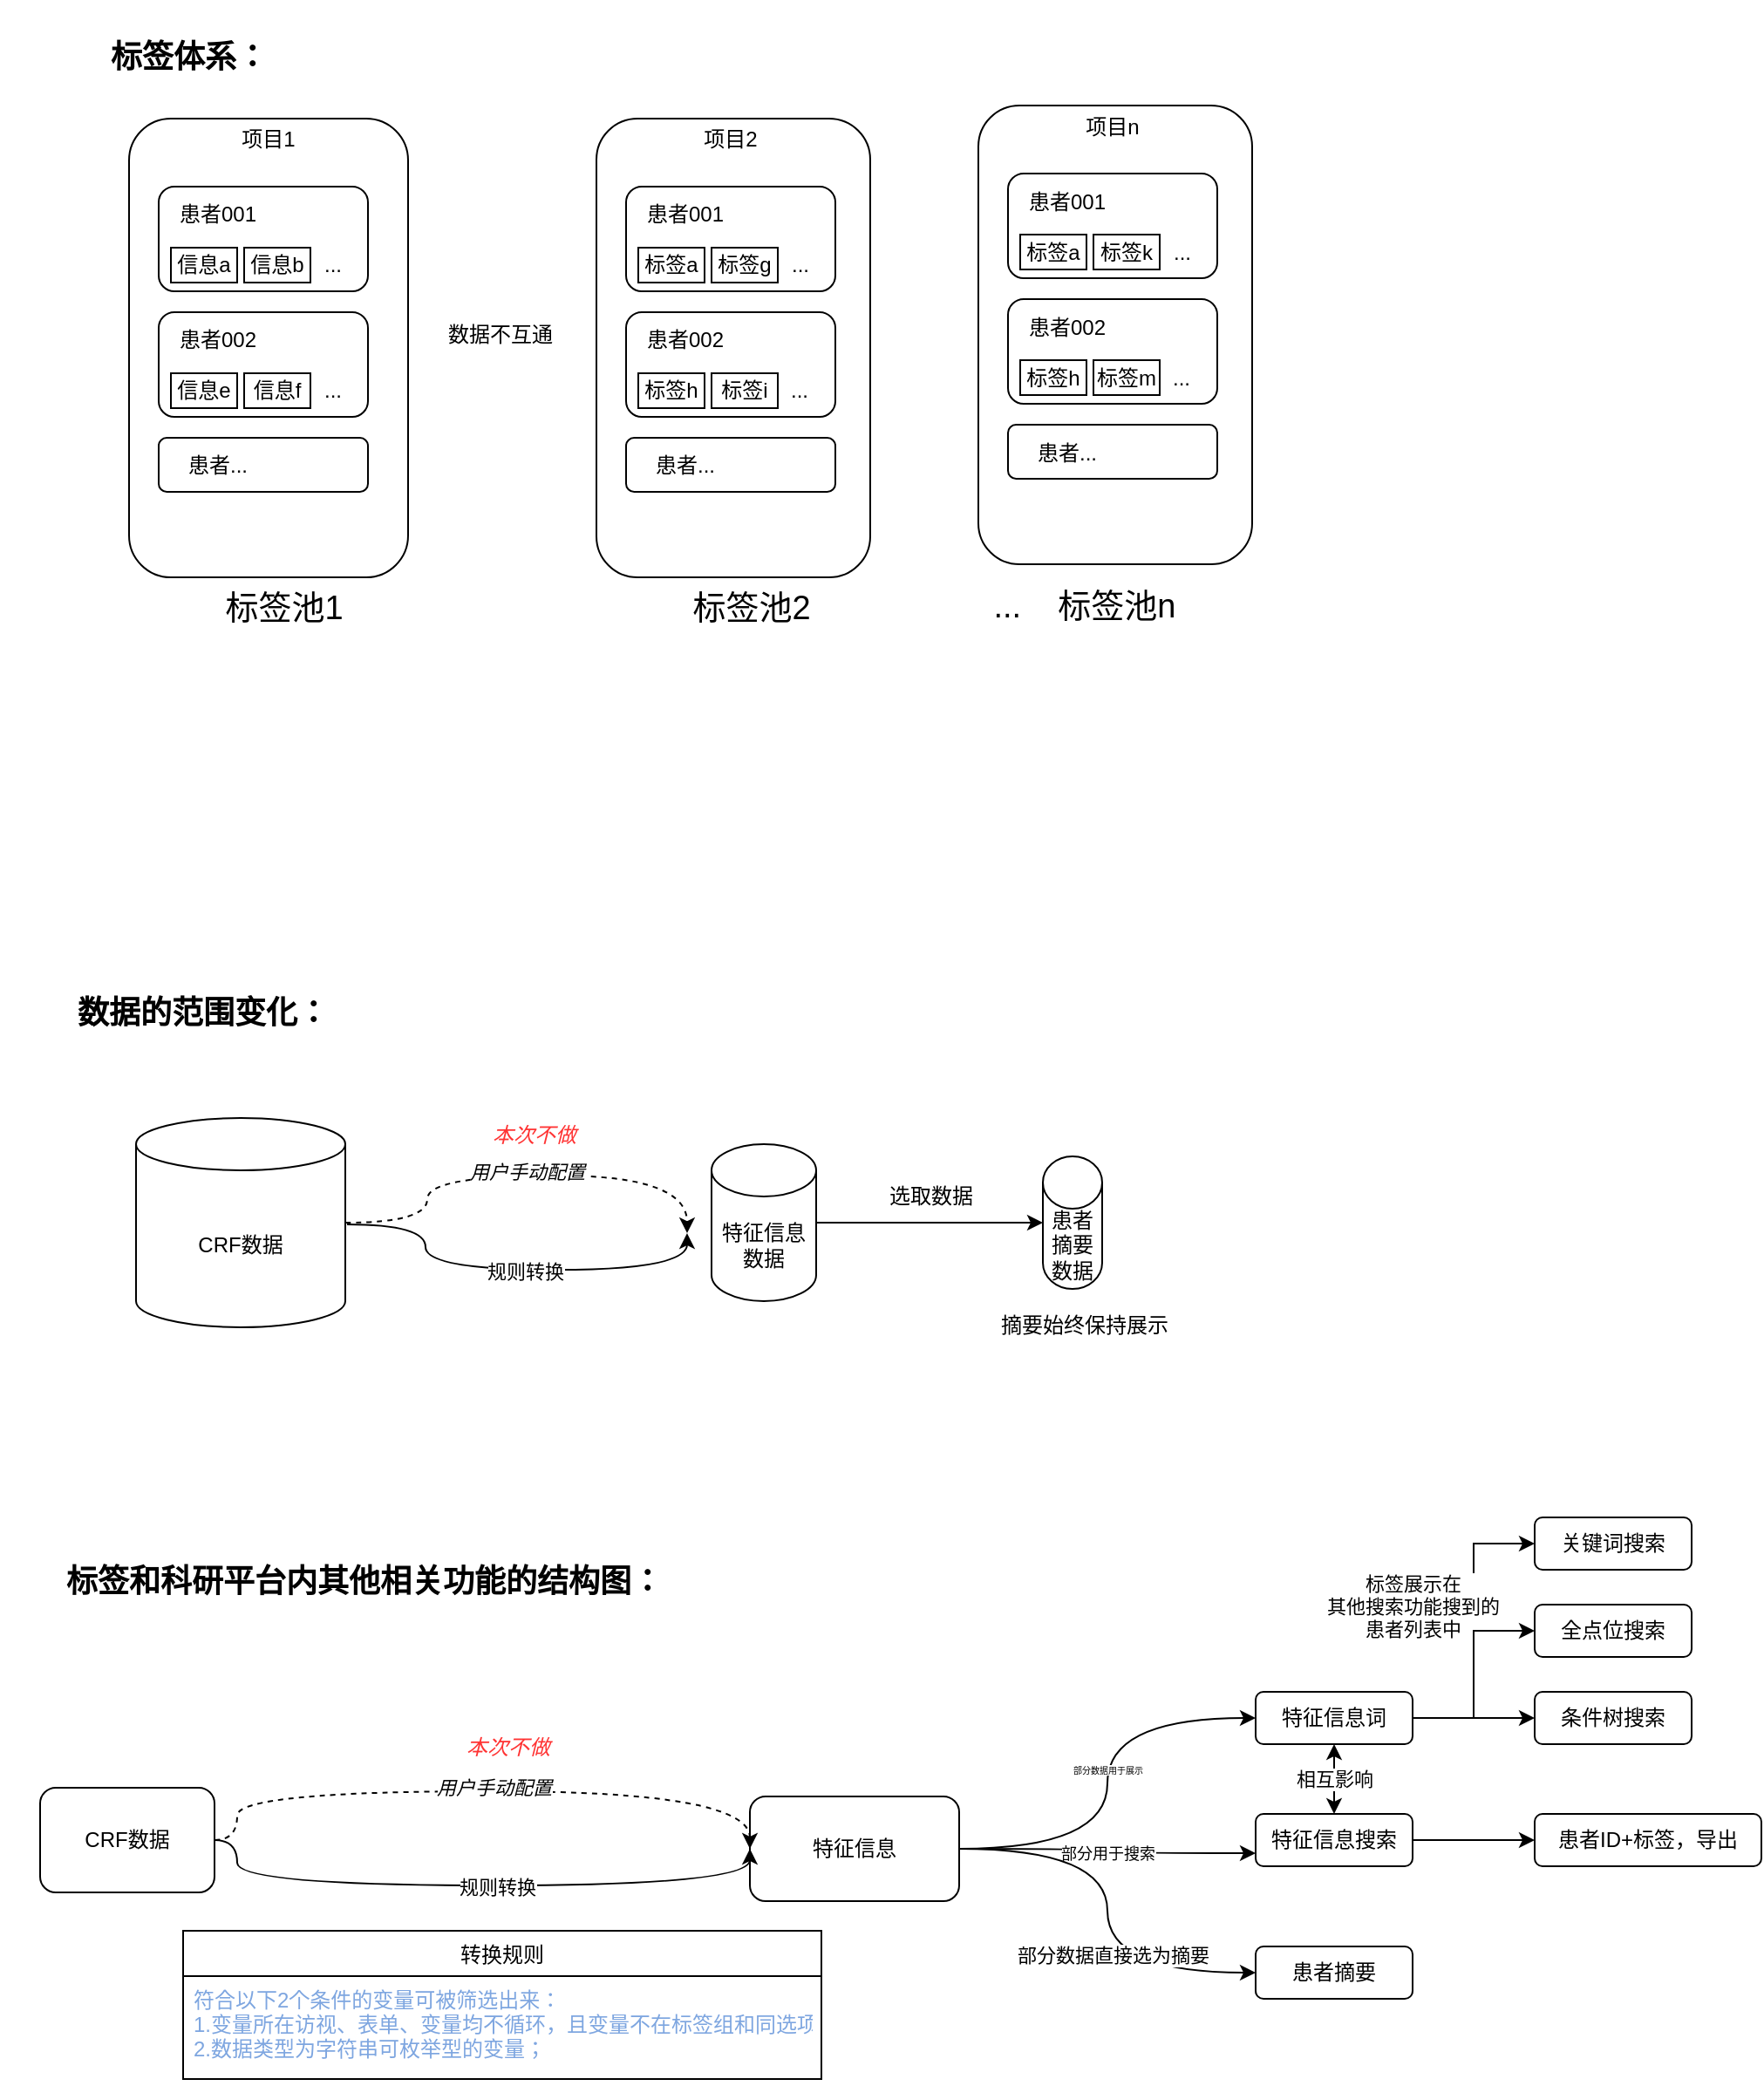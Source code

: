 <mxfile version="14.9.0" type="github">
  <diagram id="e9DhDae4qt_Jvad4-YHW" name="第 1 页">
    <mxGraphModel dx="1149" dy="2592" grid="0" gridSize="10" guides="1" tooltips="1" connect="1" arrows="1" fold="1" page="1" pageScale="1" pageWidth="1200" pageHeight="1920" math="0" shadow="0">
      <root>
        <mxCell id="0" />
        <mxCell id="1" parent="0" />
        <mxCell id="gbj-Aj7GcS96Cu6Ub37i-30" value="" style="rounded=1;whiteSpace=wrap;html=1;" parent="1" vertex="1">
          <mxGeometry x="149" y="-1722" width="160" height="263" as="geometry" />
        </mxCell>
        <mxCell id="gbj-Aj7GcS96Cu6Ub37i-33" value="" style="rounded=1;whiteSpace=wrap;html=1;" parent="1" vertex="1">
          <mxGeometry x="166" y="-1683" width="120" height="60" as="geometry" />
        </mxCell>
        <mxCell id="vF8Mc53fpWhSX6O-4FHy-10" value="摘要始终保持展示" style="text;html=1;align=center;verticalAlign=middle;whiteSpace=wrap;rounded=0;fontStyle=0" parent="1" vertex="1">
          <mxGeometry x="642" y="-1055" width="110" height="50" as="geometry" />
        </mxCell>
        <mxCell id="vF8Mc53fpWhSX6O-4FHy-37" style="edgeStyle=orthogonalEdgeStyle;rounded=0;orthogonalLoop=1;jettySize=auto;elbow=vertical;html=1;exitX=1;exitY=0.5;exitDx=0;exitDy=0;entryX=0;entryY=0.5;entryDx=0;entryDy=0;curved=1;" parent="1" source="vF8Mc53fpWhSX6O-4FHy-11" target="vF8Mc53fpWhSX6O-4FHy-26" edge="1">
          <mxGeometry relative="1" as="geometry" />
        </mxCell>
        <mxCell id="vF8Mc53fpWhSX6O-4FHy-63" value="部分数据用于展示" style="edgeLabel;html=1;align=center;verticalAlign=middle;resizable=0;points=[];fontSize=5;" parent="vF8Mc53fpWhSX6O-4FHy-37" vertex="1" connectable="0">
          <mxGeometry x="0.073" relative="1" as="geometry">
            <mxPoint as="offset" />
          </mxGeometry>
        </mxCell>
        <mxCell id="vF8Mc53fpWhSX6O-4FHy-38" style="edgeStyle=orthogonalEdgeStyle;curved=1;rounded=0;orthogonalLoop=1;jettySize=auto;html=1;exitX=1;exitY=0.5;exitDx=0;exitDy=0;entryX=0;entryY=0.75;entryDx=0;entryDy=0;" parent="1" source="vF8Mc53fpWhSX6O-4FHy-11" target="vF8Mc53fpWhSX6O-4FHy-27" edge="1">
          <mxGeometry relative="1" as="geometry" />
        </mxCell>
        <mxCell id="vF8Mc53fpWhSX6O-4FHy-64" value="&lt;font style=&quot;font-size: 9px&quot;&gt;部分用于搜索&lt;/font&gt;" style="edgeLabel;html=1;align=center;verticalAlign=middle;resizable=0;points=[];fontSize=5;" parent="vF8Mc53fpWhSX6O-4FHy-38" vertex="1" connectable="0">
          <mxGeometry x="0.015" relative="1" as="geometry">
            <mxPoint as="offset" />
          </mxGeometry>
        </mxCell>
        <mxCell id="vF8Mc53fpWhSX6O-4FHy-39" style="edgeStyle=orthogonalEdgeStyle;curved=1;rounded=0;orthogonalLoop=1;jettySize=auto;html=1;exitX=1;exitY=0.5;exitDx=0;exitDy=0;entryX=0;entryY=0.5;entryDx=0;entryDy=0;" parent="1" source="vF8Mc53fpWhSX6O-4FHy-11" target="vF8Mc53fpWhSX6O-4FHy-29" edge="1">
          <mxGeometry relative="1" as="geometry" />
        </mxCell>
        <mxCell id="vF8Mc53fpWhSX6O-4FHy-55" value="部分数据直接选为摘要" style="edgeLabel;html=1;align=center;verticalAlign=middle;resizable=0;points=[];fontStyle=0" parent="vF8Mc53fpWhSX6O-4FHy-39" vertex="1" connectable="0">
          <mxGeometry x="0.272" y="3" relative="1" as="geometry">
            <mxPoint y="-8" as="offset" />
          </mxGeometry>
        </mxCell>
        <mxCell id="vF8Mc53fpWhSX6O-4FHy-11" value="特征信息" style="rounded=1;whiteSpace=wrap;html=1;" parent="1" vertex="1">
          <mxGeometry x="505" y="-760" width="120" height="60" as="geometry" />
        </mxCell>
        <mxCell id="gbj-Aj7GcS96Cu6Ub37i-98" style="edgeStyle=orthogonalEdgeStyle;curved=1;rounded=0;orthogonalLoop=1;jettySize=auto;html=1;exitX=1;exitY=0.5;exitDx=0;exitDy=0;exitPerimeter=0;entryX=0;entryY=0.5;entryDx=0;entryDy=0;entryPerimeter=0;fontSize=19;" parent="1" source="vF8Mc53fpWhSX6O-4FHy-12" target="vF8Mc53fpWhSX6O-4FHy-14" edge="1">
          <mxGeometry relative="1" as="geometry" />
        </mxCell>
        <mxCell id="vF8Mc53fpWhSX6O-4FHy-12" value="&lt;span&gt;特征信息数据&lt;/span&gt;" style="shape=cylinder3;whiteSpace=wrap;html=1;boundedLbl=1;backgroundOutline=1;size=15;" parent="1" vertex="1">
          <mxGeometry x="483" y="-1134" width="60" height="90" as="geometry" />
        </mxCell>
        <mxCell id="vF8Mc53fpWhSX6O-4FHy-13" value="CRF数据" style="shape=cylinder3;whiteSpace=wrap;html=1;boundedLbl=1;backgroundOutline=1;size=15;" parent="1" vertex="1">
          <mxGeometry x="153" y="-1149" width="120" height="120" as="geometry" />
        </mxCell>
        <mxCell id="vF8Mc53fpWhSX6O-4FHy-14" value="患者摘要数据" style="shape=cylinder3;whiteSpace=wrap;html=1;boundedLbl=1;backgroundOutline=1;size=15;" parent="1" vertex="1">
          <mxGeometry x="673" y="-1127" width="34" height="76" as="geometry" />
        </mxCell>
        <mxCell id="vF8Mc53fpWhSX6O-4FHy-24" style="edgeStyle=orthogonalEdgeStyle;rounded=0;orthogonalLoop=1;jettySize=auto;html=1;entryX=0;entryY=0.5;entryDx=0;entryDy=0;exitX=0;exitY=0.5;exitDx=0;exitDy=0;" parent="1" source="vF8Mc53fpWhSX6O-4FHy-11" target="vF8Mc53fpWhSX6O-4FHy-11" edge="1">
          <mxGeometry relative="1" as="geometry" />
        </mxCell>
        <mxCell id="gbj-Aj7GcS96Cu6Ub37i-1" style="edgeStyle=orthogonalEdgeStyle;curved=1;rounded=0;orthogonalLoop=1;jettySize=auto;html=1;exitX=1;exitY=0.5;exitDx=0;exitDy=0;entryX=0;entryY=0.5;entryDx=0;entryDy=0;dashed=1;" parent="1" source="vF8Mc53fpWhSX6O-4FHy-18" target="vF8Mc53fpWhSX6O-4FHy-11" edge="1">
          <mxGeometry relative="1" as="geometry">
            <Array as="points">
              <mxPoint x="211" y="-763" />
              <mxPoint x="505" y="-763" />
            </Array>
          </mxGeometry>
        </mxCell>
        <mxCell id="gbj-Aj7GcS96Cu6Ub37i-3" value="&lt;i&gt;用户手动配置&lt;/i&gt;" style="edgeLabel;html=1;align=center;verticalAlign=middle;resizable=0;points=[];" parent="gbj-Aj7GcS96Cu6Ub37i-1" vertex="1" connectable="0">
          <mxGeometry x="0.023" y="2" relative="1" as="geometry">
            <mxPoint as="offset" />
          </mxGeometry>
        </mxCell>
        <mxCell id="gbj-Aj7GcS96Cu6Ub37i-2" style="edgeStyle=orthogonalEdgeStyle;curved=1;rounded=0;orthogonalLoop=1;jettySize=auto;html=1;exitX=1;exitY=0.5;exitDx=0;exitDy=0;entryX=0;entryY=0.5;entryDx=0;entryDy=0;" parent="1" source="vF8Mc53fpWhSX6O-4FHy-18" target="vF8Mc53fpWhSX6O-4FHy-11" edge="1">
          <mxGeometry relative="1" as="geometry">
            <Array as="points">
              <mxPoint x="211" y="-709" />
              <mxPoint x="505" y="-709" />
            </Array>
          </mxGeometry>
        </mxCell>
        <mxCell id="gbj-Aj7GcS96Cu6Ub37i-4" value="规则转换" style="edgeLabel;html=1;align=center;verticalAlign=middle;resizable=0;points=[];" parent="gbj-Aj7GcS96Cu6Ub37i-2" vertex="1" connectable="0">
          <mxGeometry x="0.059" y="-1" relative="1" as="geometry">
            <mxPoint as="offset" />
          </mxGeometry>
        </mxCell>
        <mxCell id="vF8Mc53fpWhSX6O-4FHy-18" value="CRF数据" style="rounded=1;whiteSpace=wrap;html=1;" parent="1" vertex="1">
          <mxGeometry x="98" y="-765" width="100" height="60" as="geometry" />
        </mxCell>
        <mxCell id="vF8Mc53fpWhSX6O-4FHy-51" style="edgeStyle=elbowEdgeStyle;rounded=0;orthogonalLoop=1;jettySize=auto;html=1;exitX=1;exitY=0.5;exitDx=0;exitDy=0;entryX=0;entryY=0.5;entryDx=0;entryDy=0;" parent="1" source="vF8Mc53fpWhSX6O-4FHy-26" target="vF8Mc53fpWhSX6O-4FHy-48" edge="1">
          <mxGeometry relative="1" as="geometry" />
        </mxCell>
        <mxCell id="vF8Mc53fpWhSX6O-4FHy-52" value="标签展示在&lt;br&gt;其他搜索功能搜到的&lt;br&gt;患者列表中" style="edgeLabel;html=1;align=center;verticalAlign=middle;resizable=0;points=[];" parent="vF8Mc53fpWhSX6O-4FHy-51" vertex="1" connectable="0">
          <mxGeometry x="0.126" relative="1" as="geometry">
            <mxPoint x="-35" y="-4" as="offset" />
          </mxGeometry>
        </mxCell>
        <mxCell id="vF8Mc53fpWhSX6O-4FHy-53" style="edgeStyle=elbowEdgeStyle;rounded=0;orthogonalLoop=1;jettySize=auto;html=1;exitX=1;exitY=0.5;exitDx=0;exitDy=0;" parent="1" source="vF8Mc53fpWhSX6O-4FHy-26" target="vF8Mc53fpWhSX6O-4FHy-49" edge="1">
          <mxGeometry relative="1" as="geometry" />
        </mxCell>
        <mxCell id="vF8Mc53fpWhSX6O-4FHy-54" style="edgeStyle=elbowEdgeStyle;rounded=0;orthogonalLoop=1;jettySize=auto;html=1;exitX=1;exitY=0.5;exitDx=0;exitDy=0;entryX=0;entryY=0.5;entryDx=0;entryDy=0;" parent="1" source="vF8Mc53fpWhSX6O-4FHy-26" target="vF8Mc53fpWhSX6O-4FHy-50" edge="1">
          <mxGeometry relative="1" as="geometry" />
        </mxCell>
        <mxCell id="vF8Mc53fpWhSX6O-4FHy-26" value="特征信息词" style="rounded=1;whiteSpace=wrap;html=1;" parent="1" vertex="1">
          <mxGeometry x="795" y="-820" width="90" height="30" as="geometry" />
        </mxCell>
        <mxCell id="vF8Mc53fpWhSX6O-4FHy-33" style="edgeStyle=orthogonalEdgeStyle;rounded=0;orthogonalLoop=1;jettySize=auto;html=1;exitX=1;exitY=0.5;exitDx=0;exitDy=0;entryX=0;entryY=0.5;entryDx=0;entryDy=0;" parent="1" source="vF8Mc53fpWhSX6O-4FHy-27" target="vF8Mc53fpWhSX6O-4FHy-28" edge="1">
          <mxGeometry relative="1" as="geometry" />
        </mxCell>
        <mxCell id="vF8Mc53fpWhSX6O-4FHy-27" value="特征信息搜索" style="rounded=1;whiteSpace=wrap;html=1;" parent="1" vertex="1">
          <mxGeometry x="795" y="-750" width="90" height="30" as="geometry" />
        </mxCell>
        <mxCell id="vF8Mc53fpWhSX6O-4FHy-28" value="患者ID+标签，导出" style="rounded=1;whiteSpace=wrap;html=1;" parent="1" vertex="1">
          <mxGeometry x="955" y="-750" width="130" height="30" as="geometry" />
        </mxCell>
        <mxCell id="vF8Mc53fpWhSX6O-4FHy-29" value="患者摘要" style="rounded=1;whiteSpace=wrap;html=1;" parent="1" vertex="1">
          <mxGeometry x="795" y="-674" width="90" height="30" as="geometry" />
        </mxCell>
        <mxCell id="vF8Mc53fpWhSX6O-4FHy-35" value="相互影响" style="endArrow=classic;startArrow=classic;html=1;entryX=0.5;entryY=1;entryDx=0;entryDy=0;exitX=0.5;exitY=0;exitDx=0;exitDy=0;" parent="1" source="vF8Mc53fpWhSX6O-4FHy-27" target="vF8Mc53fpWhSX6O-4FHy-26" edge="1">
          <mxGeometry width="50" height="50" relative="1" as="geometry">
            <mxPoint x="840" y="-760" as="sourcePoint" />
            <mxPoint x="745" y="-820" as="targetPoint" />
          </mxGeometry>
        </mxCell>
        <mxCell id="vF8Mc53fpWhSX6O-4FHy-42" value="转换规则" style="swimlane;fontStyle=0;childLayout=stackLayout;horizontal=1;startSize=26;horizontalStack=0;resizeParent=1;resizeParentMax=0;resizeLast=0;collapsible=1;marginBottom=0;" parent="1" vertex="1">
          <mxGeometry x="180" y="-683" width="366" height="85" as="geometry">
            <mxRectangle x="360" y="-104" width="80" height="26" as="alternateBounds" />
          </mxGeometry>
        </mxCell>
        <mxCell id="vF8Mc53fpWhSX6O-4FHy-43" value="符合以下2个条件的变量可被筛选出来：&#xa;1.变量所在访视、表单、变量均不循环，且变量不在标签组和同选项组；&#xa;2.数据类型为字符串可枚举型的变量；&#xa;" style="text;align=left;verticalAlign=top;spacingLeft=4;spacingRight=4;overflow=hidden;rotatable=0;points=[[0,0.5],[1,0.5]];portConstraint=eastwest;fontColor=#7EA6E0;" parent="vF8Mc53fpWhSX6O-4FHy-42" vertex="1">
          <mxGeometry y="26" width="366" height="59" as="geometry" />
        </mxCell>
        <mxCell id="vF8Mc53fpWhSX6O-4FHy-48" value="关键词搜索" style="rounded=1;whiteSpace=wrap;html=1;" parent="1" vertex="1">
          <mxGeometry x="955" y="-920" width="90" height="30" as="geometry" />
        </mxCell>
        <mxCell id="vF8Mc53fpWhSX6O-4FHy-49" value="全点位搜索" style="rounded=1;whiteSpace=wrap;html=1;" parent="1" vertex="1">
          <mxGeometry x="955" y="-870" width="90" height="30" as="geometry" />
        </mxCell>
        <mxCell id="vF8Mc53fpWhSX6O-4FHy-50" value="条件树搜索" style="rounded=1;whiteSpace=wrap;html=1;" parent="1" vertex="1">
          <mxGeometry x="955" y="-820" width="90" height="30" as="geometry" />
        </mxCell>
        <mxCell id="vF8Mc53fpWhSX6O-4FHy-57" value="&lt;h1&gt;&lt;font style=&quot;font-size: 18px&quot;&gt;数据的范围变化：&lt;/font&gt;&lt;/h1&gt;" style="text;html=1;strokeColor=none;fillColor=none;align=center;verticalAlign=middle;whiteSpace=wrap;rounded=0;" parent="1" vertex="1">
          <mxGeometry x="83" y="-1221" width="217" height="20" as="geometry" />
        </mxCell>
        <mxCell id="vF8Mc53fpWhSX6O-4FHy-58" value="&lt;h1&gt;&lt;font style=&quot;font-size: 18px&quot;&gt;标签和科研平台内其他相关功能的结构图：&lt;/font&gt;&lt;/h1&gt;" style="text;html=1;strokeColor=none;fillColor=none;align=center;verticalAlign=middle;whiteSpace=wrap;rounded=0;" parent="1" vertex="1">
          <mxGeometry x="89" y="-895" width="390" height="20" as="geometry" />
        </mxCell>
        <mxCell id="gbj-Aj7GcS96Cu6Ub37i-7" style="edgeStyle=orthogonalEdgeStyle;curved=1;rounded=0;orthogonalLoop=1;jettySize=auto;html=1;exitX=1;exitY=0.5;exitDx=0;exitDy=0;entryX=0;entryY=0.5;entryDx=0;entryDy=0;dashed=1;exitPerimeter=0;" parent="1" source="vF8Mc53fpWhSX6O-4FHy-13" edge="1">
          <mxGeometry relative="1" as="geometry">
            <mxPoint x="162" y="-1087.94" as="sourcePoint" />
            <mxPoint x="469" y="-1082.94" as="targetPoint" />
            <Array as="points">
              <mxPoint x="320" y="-1089" />
              <mxPoint x="320" y="-1116" />
              <mxPoint x="469" y="-1116" />
            </Array>
          </mxGeometry>
        </mxCell>
        <mxCell id="gbj-Aj7GcS96Cu6Ub37i-8" value="用户手动配置" style="edgeLabel;html=1;align=center;verticalAlign=middle;resizable=0;points=[];fontStyle=2" parent="gbj-Aj7GcS96Cu6Ub37i-7" vertex="1" connectable="0">
          <mxGeometry x="0.023" y="2" relative="1" as="geometry">
            <mxPoint as="offset" />
          </mxGeometry>
        </mxCell>
        <mxCell id="gbj-Aj7GcS96Cu6Ub37i-9" style="edgeStyle=orthogonalEdgeStyle;curved=1;rounded=0;orthogonalLoop=1;jettySize=auto;html=1;entryX=0;entryY=0.5;entryDx=0;entryDy=0;" parent="1" edge="1">
          <mxGeometry relative="1" as="geometry">
            <mxPoint x="274" y="-1088" as="sourcePoint" />
            <mxPoint x="469" y="-1082.94" as="targetPoint" />
            <Array as="points">
              <mxPoint x="319" y="-1088" />
              <mxPoint x="319" y="-1062" />
              <mxPoint x="469" y="-1062" />
            </Array>
          </mxGeometry>
        </mxCell>
        <mxCell id="gbj-Aj7GcS96Cu6Ub37i-10" value="规则转换" style="edgeLabel;html=1;align=center;verticalAlign=middle;resizable=0;points=[];" parent="gbj-Aj7GcS96Cu6Ub37i-9" vertex="1" connectable="0">
          <mxGeometry x="0.059" y="-1" relative="1" as="geometry">
            <mxPoint as="offset" />
          </mxGeometry>
        </mxCell>
        <mxCell id="gbj-Aj7GcS96Cu6Ub37i-11" value="&lt;font color=&quot;#ff3333&quot;&gt;&lt;i&gt;本次不做&lt;/i&gt;&lt;/font&gt;" style="text;html=1;strokeColor=none;fillColor=none;align=center;verticalAlign=middle;whiteSpace=wrap;rounded=0;" parent="1" vertex="1">
          <mxGeometry x="321" y="-798" width="91" height="20" as="geometry" />
        </mxCell>
        <mxCell id="gbj-Aj7GcS96Cu6Ub37i-15" value="&lt;font color=&quot;#ff3333&quot;&gt;&lt;i&gt;本次不做&lt;/i&gt;&lt;/font&gt;" style="text;html=1;strokeColor=none;fillColor=none;align=center;verticalAlign=middle;whiteSpace=wrap;rounded=0;" parent="1" vertex="1">
          <mxGeometry x="336" y="-1149" width="91" height="20" as="geometry" />
        </mxCell>
        <mxCell id="gbj-Aj7GcS96Cu6Ub37i-31" value="项目1" style="text;html=1;strokeColor=none;fillColor=none;align=center;verticalAlign=middle;whiteSpace=wrap;rounded=0;" parent="1" vertex="1">
          <mxGeometry x="209" y="-1720" width="40" height="20" as="geometry" />
        </mxCell>
        <mxCell id="gbj-Aj7GcS96Cu6Ub37i-26" value="信息b" style="rounded=0;whiteSpace=wrap;html=1;" parent="1" vertex="1">
          <mxGeometry x="215" y="-1648" width="38" height="20" as="geometry" />
        </mxCell>
        <mxCell id="gbj-Aj7GcS96Cu6Ub37i-25" value="信息a" style="rounded=0;whiteSpace=wrap;html=1;" parent="1" vertex="1">
          <mxGeometry x="173" y="-1648" width="38" height="20" as="geometry" />
        </mxCell>
        <mxCell id="gbj-Aj7GcS96Cu6Ub37i-34" value="患者001" style="text;html=1;strokeColor=none;fillColor=none;align=center;verticalAlign=middle;whiteSpace=wrap;rounded=0;" parent="1" vertex="1">
          <mxGeometry x="172" y="-1677" width="56" height="20" as="geometry" />
        </mxCell>
        <mxCell id="gbj-Aj7GcS96Cu6Ub37i-35" value="..." style="text;html=1;strokeColor=none;fillColor=none;align=center;verticalAlign=middle;whiteSpace=wrap;rounded=0;" parent="1" vertex="1">
          <mxGeometry x="246" y="-1648" width="40" height="20" as="geometry" />
        </mxCell>
        <mxCell id="gbj-Aj7GcS96Cu6Ub37i-36" value="" style="rounded=1;whiteSpace=wrap;html=1;" parent="1" vertex="1">
          <mxGeometry x="166" y="-1611" width="120" height="60" as="geometry" />
        </mxCell>
        <mxCell id="gbj-Aj7GcS96Cu6Ub37i-37" value="信息f" style="rounded=0;whiteSpace=wrap;html=1;" parent="1" vertex="1">
          <mxGeometry x="215" y="-1576" width="38" height="20" as="geometry" />
        </mxCell>
        <mxCell id="gbj-Aj7GcS96Cu6Ub37i-38" value="信息e" style="rounded=0;whiteSpace=wrap;html=1;" parent="1" vertex="1">
          <mxGeometry x="173" y="-1576" width="38" height="20" as="geometry" />
        </mxCell>
        <mxCell id="gbj-Aj7GcS96Cu6Ub37i-39" value="患者002" style="text;html=1;strokeColor=none;fillColor=none;align=center;verticalAlign=middle;whiteSpace=wrap;rounded=0;" parent="1" vertex="1">
          <mxGeometry x="172" y="-1605" width="56" height="20" as="geometry" />
        </mxCell>
        <mxCell id="gbj-Aj7GcS96Cu6Ub37i-40" value="..." style="text;html=1;strokeColor=none;fillColor=none;align=center;verticalAlign=middle;whiteSpace=wrap;rounded=0;" parent="1" vertex="1">
          <mxGeometry x="246" y="-1576" width="40" height="20" as="geometry" />
        </mxCell>
        <mxCell id="gbj-Aj7GcS96Cu6Ub37i-41" value="" style="rounded=1;whiteSpace=wrap;html=1;" parent="1" vertex="1">
          <mxGeometry x="166" y="-1539" width="120" height="31" as="geometry" />
        </mxCell>
        <mxCell id="gbj-Aj7GcS96Cu6Ub37i-44" value="患者..." style="text;html=1;strokeColor=none;fillColor=none;align=center;verticalAlign=middle;whiteSpace=wrap;rounded=0;" parent="1" vertex="1">
          <mxGeometry x="172" y="-1533" width="56" height="20" as="geometry" />
        </mxCell>
        <mxCell id="gbj-Aj7GcS96Cu6Ub37i-46" value="标签池1" style="text;html=1;strokeColor=none;fillColor=none;align=center;verticalAlign=middle;whiteSpace=wrap;rounded=0;fontSize=19;" parent="1" vertex="1">
          <mxGeometry x="195" y="-1450" width="86" height="17" as="geometry" />
        </mxCell>
        <mxCell id="gbj-Aj7GcS96Cu6Ub37i-48" value="" style="rounded=1;whiteSpace=wrap;html=1;" parent="1" vertex="1">
          <mxGeometry x="417" y="-1722" width="157" height="263" as="geometry" />
        </mxCell>
        <mxCell id="gbj-Aj7GcS96Cu6Ub37i-49" value="" style="rounded=1;whiteSpace=wrap;html=1;" parent="1" vertex="1">
          <mxGeometry x="434" y="-1683" width="120" height="60" as="geometry" />
        </mxCell>
        <mxCell id="gbj-Aj7GcS96Cu6Ub37i-50" value="项目2" style="text;html=1;strokeColor=none;fillColor=none;align=center;verticalAlign=middle;whiteSpace=wrap;rounded=0;" parent="1" vertex="1">
          <mxGeometry x="474" y="-1720" width="40" height="20" as="geometry" />
        </mxCell>
        <mxCell id="gbj-Aj7GcS96Cu6Ub37i-51" value="标签g" style="rounded=0;whiteSpace=wrap;html=1;" parent="1" vertex="1">
          <mxGeometry x="483" y="-1648" width="38" height="20" as="geometry" />
        </mxCell>
        <mxCell id="gbj-Aj7GcS96Cu6Ub37i-52" value="标签a" style="rounded=0;whiteSpace=wrap;html=1;" parent="1" vertex="1">
          <mxGeometry x="441" y="-1648" width="38" height="20" as="geometry" />
        </mxCell>
        <mxCell id="gbj-Aj7GcS96Cu6Ub37i-53" value="患者001" style="text;html=1;strokeColor=none;fillColor=none;align=center;verticalAlign=middle;whiteSpace=wrap;rounded=0;" parent="1" vertex="1">
          <mxGeometry x="440" y="-1677" width="56" height="20" as="geometry" />
        </mxCell>
        <mxCell id="gbj-Aj7GcS96Cu6Ub37i-54" value="..." style="text;html=1;strokeColor=none;fillColor=none;align=center;verticalAlign=middle;whiteSpace=wrap;rounded=0;" parent="1" vertex="1">
          <mxGeometry x="514" y="-1648" width="40" height="20" as="geometry" />
        </mxCell>
        <mxCell id="gbj-Aj7GcS96Cu6Ub37i-55" value="" style="rounded=1;whiteSpace=wrap;html=1;" parent="1" vertex="1">
          <mxGeometry x="434" y="-1611" width="120" height="60" as="geometry" />
        </mxCell>
        <mxCell id="gbj-Aj7GcS96Cu6Ub37i-56" value="标签i" style="rounded=0;whiteSpace=wrap;html=1;" parent="1" vertex="1">
          <mxGeometry x="483" y="-1576" width="38" height="20" as="geometry" />
        </mxCell>
        <mxCell id="gbj-Aj7GcS96Cu6Ub37i-57" value="标签h" style="rounded=0;whiteSpace=wrap;html=1;" parent="1" vertex="1">
          <mxGeometry x="441" y="-1576" width="38" height="20" as="geometry" />
        </mxCell>
        <mxCell id="gbj-Aj7GcS96Cu6Ub37i-58" value="患者002" style="text;html=1;strokeColor=none;fillColor=none;align=center;verticalAlign=middle;whiteSpace=wrap;rounded=0;" parent="1" vertex="1">
          <mxGeometry x="440" y="-1605" width="56" height="20" as="geometry" />
        </mxCell>
        <mxCell id="gbj-Aj7GcS96Cu6Ub37i-59" value="..." style="text;html=1;strokeColor=none;fillColor=none;align=center;verticalAlign=middle;whiteSpace=wrap;rounded=0;" parent="1" vertex="1">
          <mxGeometry x="513" y="-1576" width="41" height="20" as="geometry" />
        </mxCell>
        <mxCell id="gbj-Aj7GcS96Cu6Ub37i-60" value="" style="rounded=1;whiteSpace=wrap;html=1;" parent="1" vertex="1">
          <mxGeometry x="434" y="-1539" width="120" height="31" as="geometry" />
        </mxCell>
        <mxCell id="gbj-Aj7GcS96Cu6Ub37i-61" value="患者..." style="text;html=1;strokeColor=none;fillColor=none;align=center;verticalAlign=middle;whiteSpace=wrap;rounded=0;" parent="1" vertex="1">
          <mxGeometry x="440" y="-1533" width="56" height="20" as="geometry" />
        </mxCell>
        <mxCell id="gbj-Aj7GcS96Cu6Ub37i-62" value="标签池2" style="text;html=1;strokeColor=none;fillColor=none;align=center;verticalAlign=middle;whiteSpace=wrap;rounded=0;fontSize=19;" parent="1" vertex="1">
          <mxGeometry x="463" y="-1450" width="86" height="17" as="geometry" />
        </mxCell>
        <mxCell id="gbj-Aj7GcS96Cu6Ub37i-77" value="...&amp;nbsp; &amp;nbsp; 标签池n" style="text;html=1;strokeColor=none;fillColor=none;align=center;verticalAlign=middle;whiteSpace=wrap;rounded=0;fontSize=19;" parent="1" vertex="1">
          <mxGeometry x="619" y="-1450" width="156" height="16" as="geometry" />
        </mxCell>
        <mxCell id="gbj-Aj7GcS96Cu6Ub37i-79" value="数据不互通" style="text;html=1;strokeColor=none;fillColor=none;align=center;verticalAlign=middle;whiteSpace=wrap;rounded=0;" parent="1" vertex="1">
          <mxGeometry x="325" y="-1603" width="74" height="10" as="geometry" />
        </mxCell>
        <mxCell id="gbj-Aj7GcS96Cu6Ub37i-80" value="&lt;h1&gt;&lt;font style=&quot;font-size: 18px&quot;&gt;标签体系：&lt;/font&gt;&lt;/h1&gt;" style="text;html=1;strokeColor=none;fillColor=none;align=center;verticalAlign=middle;whiteSpace=wrap;rounded=0;" parent="1" vertex="1">
          <mxGeometry x="75" y="-1769" width="217" height="20" as="geometry" />
        </mxCell>
        <mxCell id="gbj-Aj7GcS96Cu6Ub37i-81" value="" style="rounded=1;whiteSpace=wrap;html=1;" parent="1" vertex="1">
          <mxGeometry x="636" y="-1729.5" width="157" height="263" as="geometry" />
        </mxCell>
        <mxCell id="gbj-Aj7GcS96Cu6Ub37i-82" value="" style="rounded=1;whiteSpace=wrap;html=1;" parent="1" vertex="1">
          <mxGeometry x="653" y="-1690.5" width="120" height="60" as="geometry" />
        </mxCell>
        <mxCell id="gbj-Aj7GcS96Cu6Ub37i-83" value="项目n" style="text;html=1;strokeColor=none;fillColor=none;align=center;verticalAlign=middle;whiteSpace=wrap;rounded=0;" parent="1" vertex="1">
          <mxGeometry x="693" y="-1727.5" width="40" height="20" as="geometry" />
        </mxCell>
        <mxCell id="gbj-Aj7GcS96Cu6Ub37i-84" value="标签k" style="rounded=0;whiteSpace=wrap;html=1;" parent="1" vertex="1">
          <mxGeometry x="702" y="-1655.5" width="38" height="20" as="geometry" />
        </mxCell>
        <mxCell id="gbj-Aj7GcS96Cu6Ub37i-85" value="标签a" style="rounded=0;whiteSpace=wrap;html=1;" parent="1" vertex="1">
          <mxGeometry x="660" y="-1655.5" width="38" height="20" as="geometry" />
        </mxCell>
        <mxCell id="gbj-Aj7GcS96Cu6Ub37i-86" value="患者001" style="text;html=1;strokeColor=none;fillColor=none;align=center;verticalAlign=middle;whiteSpace=wrap;rounded=0;" parent="1" vertex="1">
          <mxGeometry x="659" y="-1684.5" width="56" height="20" as="geometry" />
        </mxCell>
        <mxCell id="gbj-Aj7GcS96Cu6Ub37i-87" value="..." style="text;html=1;strokeColor=none;fillColor=none;align=center;verticalAlign=middle;whiteSpace=wrap;rounded=0;" parent="1" vertex="1">
          <mxGeometry x="733" y="-1655.5" width="40" height="20" as="geometry" />
        </mxCell>
        <mxCell id="gbj-Aj7GcS96Cu6Ub37i-88" value="" style="rounded=1;whiteSpace=wrap;html=1;" parent="1" vertex="1">
          <mxGeometry x="653" y="-1618.5" width="120" height="60" as="geometry" />
        </mxCell>
        <mxCell id="gbj-Aj7GcS96Cu6Ub37i-89" value="标签m" style="rounded=0;whiteSpace=wrap;html=1;" parent="1" vertex="1">
          <mxGeometry x="702" y="-1583.5" width="38" height="20" as="geometry" />
        </mxCell>
        <mxCell id="gbj-Aj7GcS96Cu6Ub37i-90" value="标签h" style="rounded=0;whiteSpace=wrap;html=1;" parent="1" vertex="1">
          <mxGeometry x="660" y="-1583.5" width="38" height="20" as="geometry" />
        </mxCell>
        <mxCell id="gbj-Aj7GcS96Cu6Ub37i-91" value="患者002" style="text;html=1;strokeColor=none;fillColor=none;align=center;verticalAlign=middle;whiteSpace=wrap;rounded=0;" parent="1" vertex="1">
          <mxGeometry x="659" y="-1612.5" width="56" height="20" as="geometry" />
        </mxCell>
        <mxCell id="gbj-Aj7GcS96Cu6Ub37i-92" value="..." style="text;html=1;strokeColor=none;fillColor=none;align=center;verticalAlign=middle;whiteSpace=wrap;rounded=0;" parent="1" vertex="1">
          <mxGeometry x="732" y="-1583.5" width="41" height="20" as="geometry" />
        </mxCell>
        <mxCell id="gbj-Aj7GcS96Cu6Ub37i-93" value="" style="rounded=1;whiteSpace=wrap;html=1;" parent="1" vertex="1">
          <mxGeometry x="653" y="-1546.5" width="120" height="31" as="geometry" />
        </mxCell>
        <mxCell id="gbj-Aj7GcS96Cu6Ub37i-94" value="患者..." style="text;html=1;strokeColor=none;fillColor=none;align=center;verticalAlign=middle;whiteSpace=wrap;rounded=0;" parent="1" vertex="1">
          <mxGeometry x="659" y="-1540.5" width="56" height="20" as="geometry" />
        </mxCell>
        <mxCell id="gbj-Aj7GcS96Cu6Ub37i-99" value="选取数据" style="text;html=1;align=center;verticalAlign=middle;whiteSpace=wrap;rounded=0;fontStyle=0" parent="1" vertex="1">
          <mxGeometry x="554" y="-1129" width="110" height="50" as="geometry" />
        </mxCell>
      </root>
    </mxGraphModel>
  </diagram>
</mxfile>
